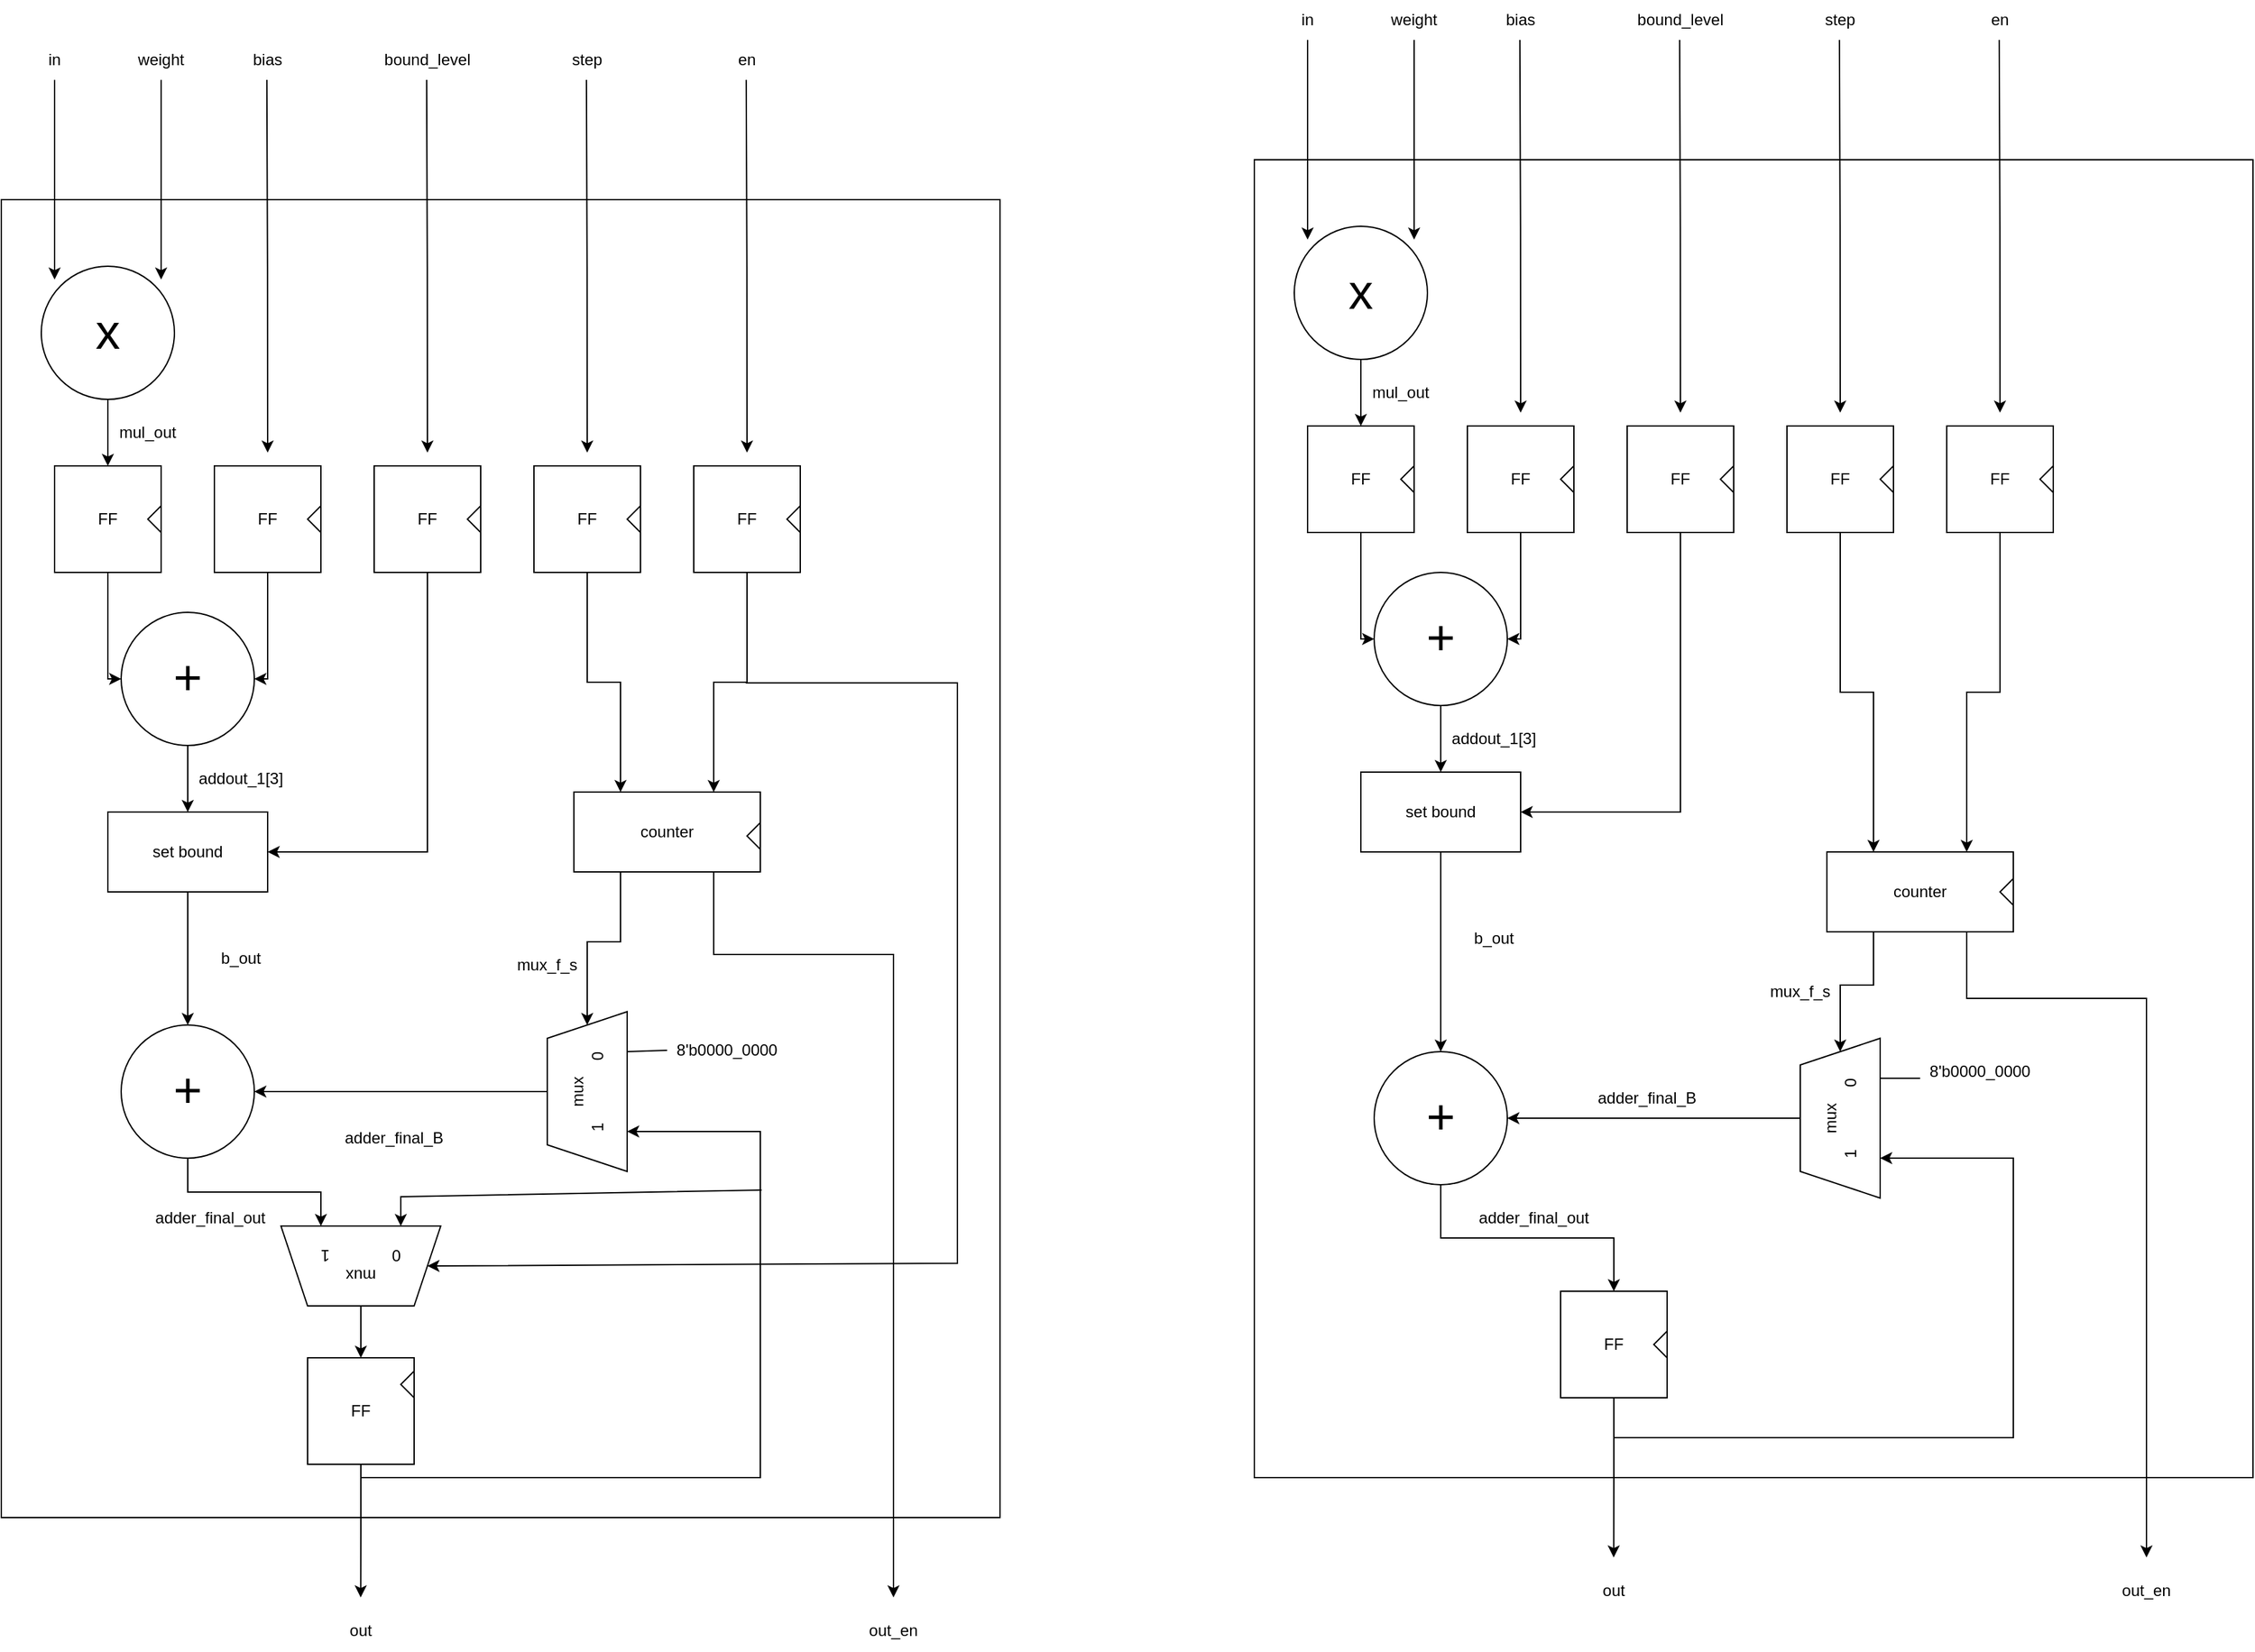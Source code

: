 <mxfile version="21.6.5" type="device">
  <diagram name="페이지-1" id="Xu6g0WvwmEnd_AgywDyM">
    <mxGraphModel dx="2021" dy="644" grid="0" gridSize="10" guides="1" tooltips="1" connect="1" arrows="1" fold="1" page="0" pageScale="1" pageWidth="827" pageHeight="1169" math="0" shadow="0">
      <root>
        <mxCell id="0" />
        <mxCell id="1" parent="0" />
        <mxCell id="hL0enE2Cc48wqUUCuK2n-13" value="" style="rounded=0;whiteSpace=wrap;html=1;" parent="1" vertex="1">
          <mxGeometry x="220" y="150" width="750" height="990" as="geometry" />
        </mxCell>
        <mxCell id="hL0enE2Cc48wqUUCuK2n-2" value="in" style="text;html=1;strokeColor=none;fillColor=none;align=center;verticalAlign=middle;whiteSpace=wrap;rounded=0;" parent="1" vertex="1">
          <mxGeometry x="230" y="30" width="60" height="30" as="geometry" />
        </mxCell>
        <mxCell id="hL0enE2Cc48wqUUCuK2n-3" style="edgeStyle=orthogonalEdgeStyle;rounded=0;orthogonalLoop=1;jettySize=auto;html=1;exitX=0.5;exitY=1;exitDx=0;exitDy=0;" parent="1" source="hL0enE2Cc48wqUUCuK2n-4" edge="1">
          <mxGeometry relative="1" as="geometry">
            <mxPoint x="340" y="210" as="targetPoint" />
          </mxGeometry>
        </mxCell>
        <mxCell id="hL0enE2Cc48wqUUCuK2n-4" value="weight" style="text;html=1;strokeColor=none;fillColor=none;align=center;verticalAlign=middle;whiteSpace=wrap;rounded=0;" parent="1" vertex="1">
          <mxGeometry x="310" y="30" width="60" height="30" as="geometry" />
        </mxCell>
        <mxCell id="hL0enE2Cc48wqUUCuK2n-6" value="bias" style="text;html=1;strokeColor=none;fillColor=none;align=center;verticalAlign=middle;whiteSpace=wrap;rounded=0;" parent="1" vertex="1">
          <mxGeometry x="390" y="30" width="60" height="30" as="geometry" />
        </mxCell>
        <mxCell id="hL0enE2Cc48wqUUCuK2n-8" value="bound_level" style="text;html=1;strokeColor=none;fillColor=none;align=center;verticalAlign=middle;whiteSpace=wrap;rounded=0;" parent="1" vertex="1">
          <mxGeometry x="510" y="30" width="60" height="30" as="geometry" />
        </mxCell>
        <mxCell id="hL0enE2Cc48wqUUCuK2n-10" value="step" style="text;html=1;strokeColor=none;fillColor=none;align=center;verticalAlign=middle;whiteSpace=wrap;rounded=0;" parent="1" vertex="1">
          <mxGeometry x="630" y="30" width="60" height="30" as="geometry" />
        </mxCell>
        <mxCell id="hL0enE2Cc48wqUUCuK2n-12" value="en" style="text;html=1;strokeColor=none;fillColor=none;align=center;verticalAlign=middle;whiteSpace=wrap;rounded=0;" parent="1" vertex="1">
          <mxGeometry x="750" y="30" width="60" height="30" as="geometry" />
        </mxCell>
        <mxCell id="hL0enE2Cc48wqUUCuK2n-26" style="edgeStyle=orthogonalEdgeStyle;rounded=0;orthogonalLoop=1;jettySize=auto;html=1;exitX=0.5;exitY=1;exitDx=0;exitDy=0;entryX=0.5;entryY=0;entryDx=0;entryDy=0;" parent="1" source="hL0enE2Cc48wqUUCuK2n-14" target="hL0enE2Cc48wqUUCuK2n-16" edge="1">
          <mxGeometry relative="1" as="geometry" />
        </mxCell>
        <mxCell id="hL0enE2Cc48wqUUCuK2n-14" value="x" style="ellipse;whiteSpace=wrap;html=1;aspect=fixed;fontSize=37;" parent="1" vertex="1">
          <mxGeometry x="250" y="200" width="100" height="100" as="geometry" />
        </mxCell>
        <mxCell id="hL0enE2Cc48wqUUCuK2n-15" style="edgeStyle=orthogonalEdgeStyle;rounded=0;orthogonalLoop=1;jettySize=auto;html=1;exitX=0.5;exitY=1;exitDx=0;exitDy=0;" parent="1" edge="1">
          <mxGeometry relative="1" as="geometry">
            <mxPoint x="260" y="210" as="targetPoint" />
            <mxPoint x="260" y="60" as="sourcePoint" />
          </mxGeometry>
        </mxCell>
        <mxCell id="hL0enE2Cc48wqUUCuK2n-28" style="edgeStyle=orthogonalEdgeStyle;rounded=0;orthogonalLoop=1;jettySize=auto;html=1;exitX=0.5;exitY=1;exitDx=0;exitDy=0;entryX=0;entryY=0.5;entryDx=0;entryDy=0;" parent="1" source="hL0enE2Cc48wqUUCuK2n-16" target="hL0enE2Cc48wqUUCuK2n-27" edge="1">
          <mxGeometry relative="1" as="geometry">
            <Array as="points">
              <mxPoint x="300" y="510" />
            </Array>
          </mxGeometry>
        </mxCell>
        <mxCell id="hL0enE2Cc48wqUUCuK2n-16" value="FF" style="rounded=0;whiteSpace=wrap;html=1;" parent="1" vertex="1">
          <mxGeometry x="260" y="350" width="80" height="80" as="geometry" />
        </mxCell>
        <mxCell id="hL0enE2Cc48wqUUCuK2n-29" style="edgeStyle=orthogonalEdgeStyle;rounded=0;orthogonalLoop=1;jettySize=auto;html=1;exitX=0.5;exitY=1;exitDx=0;exitDy=0;entryX=1;entryY=0.5;entryDx=0;entryDy=0;" parent="1" source="hL0enE2Cc48wqUUCuK2n-17" target="hL0enE2Cc48wqUUCuK2n-27" edge="1">
          <mxGeometry relative="1" as="geometry">
            <Array as="points">
              <mxPoint x="420" y="510" />
            </Array>
          </mxGeometry>
        </mxCell>
        <mxCell id="hL0enE2Cc48wqUUCuK2n-17" value="FF" style="rounded=0;whiteSpace=wrap;html=1;" parent="1" vertex="1">
          <mxGeometry x="380" y="350" width="80" height="80" as="geometry" />
        </mxCell>
        <mxCell id="hL0enE2Cc48wqUUCuK2n-35" style="edgeStyle=orthogonalEdgeStyle;rounded=0;orthogonalLoop=1;jettySize=auto;html=1;exitX=0.5;exitY=1;exitDx=0;exitDy=0;entryX=1;entryY=0.5;entryDx=0;entryDy=0;" parent="1" source="hL0enE2Cc48wqUUCuK2n-18" target="hL0enE2Cc48wqUUCuK2n-32" edge="1">
          <mxGeometry relative="1" as="geometry" />
        </mxCell>
        <mxCell id="hL0enE2Cc48wqUUCuK2n-18" value="FF" style="rounded=0;whiteSpace=wrap;html=1;" parent="1" vertex="1">
          <mxGeometry x="500" y="350" width="80" height="80" as="geometry" />
        </mxCell>
        <mxCell id="hL0enE2Cc48wqUUCuK2n-37" style="edgeStyle=orthogonalEdgeStyle;rounded=0;orthogonalLoop=1;jettySize=auto;html=1;entryX=0.25;entryY=0;entryDx=0;entryDy=0;" parent="1" source="hL0enE2Cc48wqUUCuK2n-19" target="hL0enE2Cc48wqUUCuK2n-36" edge="1">
          <mxGeometry relative="1" as="geometry" />
        </mxCell>
        <mxCell id="hL0enE2Cc48wqUUCuK2n-19" value="FF" style="rounded=0;whiteSpace=wrap;html=1;" parent="1" vertex="1">
          <mxGeometry x="620" y="350" width="80" height="80" as="geometry" />
        </mxCell>
        <mxCell id="hL0enE2Cc48wqUUCuK2n-38" style="edgeStyle=orthogonalEdgeStyle;rounded=0;orthogonalLoop=1;jettySize=auto;html=1;entryX=0.75;entryY=0;entryDx=0;entryDy=0;" parent="1" source="hL0enE2Cc48wqUUCuK2n-20" target="hL0enE2Cc48wqUUCuK2n-36" edge="1">
          <mxGeometry relative="1" as="geometry" />
        </mxCell>
        <mxCell id="hL0enE2Cc48wqUUCuK2n-20" value="FF" style="rounded=0;whiteSpace=wrap;html=1;" parent="1" vertex="1">
          <mxGeometry x="740" y="350" width="80" height="80" as="geometry" />
        </mxCell>
        <mxCell id="hL0enE2Cc48wqUUCuK2n-21" style="edgeStyle=orthogonalEdgeStyle;rounded=0;orthogonalLoop=1;jettySize=auto;html=1;exitX=0.5;exitY=1;exitDx=0;exitDy=0;" parent="1" edge="1">
          <mxGeometry relative="1" as="geometry">
            <mxPoint x="420" y="340" as="targetPoint" />
            <mxPoint x="419.41" y="60" as="sourcePoint" />
          </mxGeometry>
        </mxCell>
        <mxCell id="hL0enE2Cc48wqUUCuK2n-23" style="edgeStyle=orthogonalEdgeStyle;rounded=0;orthogonalLoop=1;jettySize=auto;html=1;exitX=0.5;exitY=1;exitDx=0;exitDy=0;" parent="1" edge="1">
          <mxGeometry relative="1" as="geometry">
            <mxPoint x="540" y="340" as="targetPoint" />
            <mxPoint x="539.41" y="60" as="sourcePoint" />
          </mxGeometry>
        </mxCell>
        <mxCell id="hL0enE2Cc48wqUUCuK2n-24" style="edgeStyle=orthogonalEdgeStyle;rounded=0;orthogonalLoop=1;jettySize=auto;html=1;exitX=0.5;exitY=1;exitDx=0;exitDy=0;" parent="1" edge="1">
          <mxGeometry relative="1" as="geometry">
            <mxPoint x="660" y="340" as="targetPoint" />
            <mxPoint x="659.41" y="60" as="sourcePoint" />
          </mxGeometry>
        </mxCell>
        <mxCell id="hL0enE2Cc48wqUUCuK2n-25" style="edgeStyle=orthogonalEdgeStyle;rounded=0;orthogonalLoop=1;jettySize=auto;html=1;exitX=0.5;exitY=1;exitDx=0;exitDy=0;" parent="1" edge="1">
          <mxGeometry relative="1" as="geometry">
            <mxPoint x="780" y="340" as="targetPoint" />
            <mxPoint x="779.41" y="60" as="sourcePoint" />
          </mxGeometry>
        </mxCell>
        <mxCell id="hL0enE2Cc48wqUUCuK2n-33" style="edgeStyle=orthogonalEdgeStyle;rounded=0;orthogonalLoop=1;jettySize=auto;html=1;exitX=0.5;exitY=1;exitDx=0;exitDy=0;entryX=0.5;entryY=0;entryDx=0;entryDy=0;" parent="1" source="hL0enE2Cc48wqUUCuK2n-27" target="hL0enE2Cc48wqUUCuK2n-32" edge="1">
          <mxGeometry relative="1" as="geometry" />
        </mxCell>
        <mxCell id="hL0enE2Cc48wqUUCuK2n-27" value="+" style="ellipse;whiteSpace=wrap;html=1;aspect=fixed;fontSize=37;" parent="1" vertex="1">
          <mxGeometry x="310" y="460" width="100" height="100" as="geometry" />
        </mxCell>
        <mxCell id="hL0enE2Cc48wqUUCuK2n-60" style="edgeStyle=orthogonalEdgeStyle;rounded=0;orthogonalLoop=1;jettySize=auto;html=1;exitX=0.5;exitY=1;exitDx=0;exitDy=0;entryX=0.5;entryY=0;entryDx=0;entryDy=0;" parent="1" source="hL0enE2Cc48wqUUCuK2n-32" target="hL0enE2Cc48wqUUCuK2n-59" edge="1">
          <mxGeometry relative="1" as="geometry" />
        </mxCell>
        <mxCell id="hL0enE2Cc48wqUUCuK2n-32" value="set bound" style="rounded=0;whiteSpace=wrap;html=1;" parent="1" vertex="1">
          <mxGeometry x="300" y="610" width="120" height="60" as="geometry" />
        </mxCell>
        <mxCell id="hL0enE2Cc48wqUUCuK2n-34" value="addout_1[3]" style="text;html=1;strokeColor=none;fillColor=none;align=center;verticalAlign=middle;whiteSpace=wrap;rounded=0;" parent="1" vertex="1">
          <mxGeometry x="370" y="570" width="60" height="30" as="geometry" />
        </mxCell>
        <mxCell id="hL0enE2Cc48wqUUCuK2n-41" style="edgeStyle=orthogonalEdgeStyle;rounded=0;orthogonalLoop=1;jettySize=auto;html=1;exitX=0.25;exitY=1;exitDx=0;exitDy=0;entryX=1;entryY=0.5;entryDx=0;entryDy=0;" parent="1" source="hL0enE2Cc48wqUUCuK2n-36" target="hL0enE2Cc48wqUUCuK2n-40" edge="1">
          <mxGeometry relative="1" as="geometry" />
        </mxCell>
        <mxCell id="hL0enE2Cc48wqUUCuK2n-47" style="edgeStyle=orthogonalEdgeStyle;rounded=0;orthogonalLoop=1;jettySize=auto;html=1;exitX=0.75;exitY=1;exitDx=0;exitDy=0;" parent="1" source="hL0enE2Cc48wqUUCuK2n-36" edge="1">
          <mxGeometry relative="1" as="geometry">
            <mxPoint x="890" y="1200" as="targetPoint" />
            <Array as="points">
              <mxPoint x="755" y="780" />
              <mxPoint x="890" y="780" />
            </Array>
          </mxGeometry>
        </mxCell>
        <mxCell id="hL0enE2Cc48wqUUCuK2n-36" value="counter" style="rounded=0;whiteSpace=wrap;html=1;" parent="1" vertex="1">
          <mxGeometry x="650" y="670" width="140" height="60" as="geometry" />
        </mxCell>
        <mxCell id="hL0enE2Cc48wqUUCuK2n-61" style="edgeStyle=orthogonalEdgeStyle;rounded=0;orthogonalLoop=1;jettySize=auto;html=1;exitX=0.5;exitY=0;exitDx=0;exitDy=0;entryX=1;entryY=0.5;entryDx=0;entryDy=0;" parent="1" source="hL0enE2Cc48wqUUCuK2n-40" target="hL0enE2Cc48wqUUCuK2n-59" edge="1">
          <mxGeometry relative="1" as="geometry" />
        </mxCell>
        <mxCell id="hL0enE2Cc48wqUUCuK2n-40" value="mux&lt;br&gt;1&amp;nbsp; &amp;nbsp; &amp;nbsp; &amp;nbsp; &amp;nbsp; &amp;nbsp; &amp;nbsp; 0" style="shape=trapezoid;perimeter=trapezoidPerimeter;whiteSpace=wrap;html=1;fixedSize=1;rotation=-90;" parent="1" vertex="1">
          <mxGeometry x="600" y="840" width="120" height="60" as="geometry" />
        </mxCell>
        <mxCell id="hL0enE2Cc48wqUUCuK2n-42" value="mux_f_s" style="text;html=1;strokeColor=none;fillColor=none;align=center;verticalAlign=middle;whiteSpace=wrap;rounded=0;" parent="1" vertex="1">
          <mxGeometry x="600" y="760" width="60" height="30" as="geometry" />
        </mxCell>
        <mxCell id="hL0enE2Cc48wqUUCuK2n-44" value="" style="endArrow=none;html=1;rounded=0;exitX=0.75;exitY=1;exitDx=0;exitDy=0;" parent="1" source="hL0enE2Cc48wqUUCuK2n-40" edge="1">
          <mxGeometry width="50" height="50" relative="1" as="geometry">
            <mxPoint x="580" y="880" as="sourcePoint" />
            <mxPoint x="720" y="840" as="targetPoint" />
          </mxGeometry>
        </mxCell>
        <mxCell id="hL0enE2Cc48wqUUCuK2n-45" value="8&#39;b0000_0000" style="text;html=1;strokeColor=none;fillColor=none;align=center;verticalAlign=middle;whiteSpace=wrap;rounded=0;" parent="1" vertex="1">
          <mxGeometry x="720" y="820" width="90" height="30" as="geometry" />
        </mxCell>
        <mxCell id="hL0enE2Cc48wqUUCuK2n-49" value="" style="triangle;whiteSpace=wrap;html=1;rotation=-180;" parent="1" vertex="1">
          <mxGeometry x="330" y="380" width="10" height="20" as="geometry" />
        </mxCell>
        <mxCell id="hL0enE2Cc48wqUUCuK2n-50" value="" style="triangle;whiteSpace=wrap;html=1;rotation=-180;" parent="1" vertex="1">
          <mxGeometry x="450" y="380" width="10" height="20" as="geometry" />
        </mxCell>
        <mxCell id="hL0enE2Cc48wqUUCuK2n-51" value="" style="triangle;whiteSpace=wrap;html=1;rotation=-180;" parent="1" vertex="1">
          <mxGeometry x="570" y="380" width="10" height="20" as="geometry" />
        </mxCell>
        <mxCell id="hL0enE2Cc48wqUUCuK2n-52" value="" style="triangle;whiteSpace=wrap;html=1;rotation=-180;" parent="1" vertex="1">
          <mxGeometry x="690" y="380" width="10" height="20" as="geometry" />
        </mxCell>
        <mxCell id="hL0enE2Cc48wqUUCuK2n-55" value="" style="triangle;whiteSpace=wrap;html=1;rotation=-180;" parent="1" vertex="1">
          <mxGeometry x="810" y="380" width="10" height="20" as="geometry" />
        </mxCell>
        <mxCell id="hL0enE2Cc48wqUUCuK2n-57" value="" style="triangle;whiteSpace=wrap;html=1;rotation=-180;" parent="1" vertex="1">
          <mxGeometry x="780" y="690" width="10" height="20" as="geometry" />
        </mxCell>
        <mxCell id="hL0enE2Cc48wqUUCuK2n-65" style="edgeStyle=orthogonalEdgeStyle;rounded=0;orthogonalLoop=1;jettySize=auto;html=1;exitX=0.5;exitY=1;exitDx=0;exitDy=0;entryX=0.5;entryY=0;entryDx=0;entryDy=0;" parent="1" source="hL0enE2Cc48wqUUCuK2n-59" target="hL0enE2Cc48wqUUCuK2n-64" edge="1">
          <mxGeometry relative="1" as="geometry" />
        </mxCell>
        <mxCell id="hL0enE2Cc48wqUUCuK2n-59" value="+" style="ellipse;whiteSpace=wrap;html=1;aspect=fixed;fontSize=37;" parent="1" vertex="1">
          <mxGeometry x="310" y="820" width="100" height="100" as="geometry" />
        </mxCell>
        <mxCell id="hL0enE2Cc48wqUUCuK2n-62" value="b_out" style="text;html=1;strokeColor=none;fillColor=none;align=center;verticalAlign=middle;whiteSpace=wrap;rounded=0;" parent="1" vertex="1">
          <mxGeometry x="370" y="720" width="60" height="30" as="geometry" />
        </mxCell>
        <mxCell id="hL0enE2Cc48wqUUCuK2n-63" value="adder_final_B" style="text;html=1;strokeColor=none;fillColor=none;align=center;verticalAlign=middle;whiteSpace=wrap;rounded=0;" parent="1" vertex="1">
          <mxGeometry x="470" y="840" width="90" height="30" as="geometry" />
        </mxCell>
        <mxCell id="hL0enE2Cc48wqUUCuK2n-67" style="edgeStyle=orthogonalEdgeStyle;rounded=0;orthogonalLoop=1;jettySize=auto;html=1;exitX=0.5;exitY=1;exitDx=0;exitDy=0;" parent="1" source="hL0enE2Cc48wqUUCuK2n-64" edge="1">
          <mxGeometry relative="1" as="geometry">
            <mxPoint x="489.882" y="1200" as="targetPoint" />
          </mxGeometry>
        </mxCell>
        <mxCell id="hL0enE2Cc48wqUUCuK2n-64" value="FF" style="rounded=0;whiteSpace=wrap;html=1;" parent="1" vertex="1">
          <mxGeometry x="450" y="1000" width="80" height="80" as="geometry" />
        </mxCell>
        <mxCell id="hL0enE2Cc48wqUUCuK2n-66" value="adder_final_out" style="text;html=1;strokeColor=none;fillColor=none;align=center;verticalAlign=middle;whiteSpace=wrap;rounded=0;" parent="1" vertex="1">
          <mxGeometry x="390" y="930" width="80" height="30" as="geometry" />
        </mxCell>
        <mxCell id="hL0enE2Cc48wqUUCuK2n-69" value="" style="endArrow=classic;html=1;rounded=0;entryX=0.25;entryY=1;entryDx=0;entryDy=0;" parent="1" target="hL0enE2Cc48wqUUCuK2n-40" edge="1">
          <mxGeometry width="50" height="50" relative="1" as="geometry">
            <mxPoint x="490" y="1110" as="sourcePoint" />
            <mxPoint x="630" y="950" as="targetPoint" />
            <Array as="points">
              <mxPoint x="790" y="1110" />
              <mxPoint x="790" y="900" />
            </Array>
          </mxGeometry>
        </mxCell>
        <mxCell id="hL0enE2Cc48wqUUCuK2n-70" value="out" style="text;html=1;strokeColor=none;fillColor=none;align=center;verticalAlign=middle;whiteSpace=wrap;rounded=0;" parent="1" vertex="1">
          <mxGeometry x="460" y="1210" width="60" height="30" as="geometry" />
        </mxCell>
        <mxCell id="hL0enE2Cc48wqUUCuK2n-71" value="out_en" style="text;html=1;strokeColor=none;fillColor=none;align=center;verticalAlign=middle;whiteSpace=wrap;rounded=0;" parent="1" vertex="1">
          <mxGeometry x="860" y="1210" width="60" height="30" as="geometry" />
        </mxCell>
        <mxCell id="hL0enE2Cc48wqUUCuK2n-72" value="" style="triangle;whiteSpace=wrap;html=1;rotation=-180;" parent="1" vertex="1">
          <mxGeometry x="520" y="1030" width="10" height="20" as="geometry" />
        </mxCell>
        <mxCell id="hL0enE2Cc48wqUUCuK2n-73" value="mul_out" style="text;html=1;strokeColor=none;fillColor=none;align=center;verticalAlign=middle;whiteSpace=wrap;rounded=0;" parent="1" vertex="1">
          <mxGeometry x="300" y="310" width="60" height="30" as="geometry" />
        </mxCell>
        <mxCell id="3Xo5tv-71KPwzLfjxiRY-1" value="" style="rounded=0;whiteSpace=wrap;html=1;fillColor=none;" parent="1" vertex="1">
          <mxGeometry x="-721" y="180" width="750" height="990" as="geometry" />
        </mxCell>
        <mxCell id="3Xo5tv-71KPwzLfjxiRY-2" value="in" style="text;html=1;strokeColor=none;fillColor=none;align=center;verticalAlign=middle;whiteSpace=wrap;rounded=0;" parent="1" vertex="1">
          <mxGeometry x="-711" y="60" width="60" height="30" as="geometry" />
        </mxCell>
        <mxCell id="3Xo5tv-71KPwzLfjxiRY-3" style="edgeStyle=orthogonalEdgeStyle;rounded=0;orthogonalLoop=1;jettySize=auto;html=1;exitX=0.5;exitY=1;exitDx=0;exitDy=0;" parent="1" source="3Xo5tv-71KPwzLfjxiRY-4" edge="1">
          <mxGeometry relative="1" as="geometry">
            <mxPoint x="-601" y="240" as="targetPoint" />
          </mxGeometry>
        </mxCell>
        <mxCell id="3Xo5tv-71KPwzLfjxiRY-4" value="weight" style="text;html=1;strokeColor=none;fillColor=none;align=center;verticalAlign=middle;whiteSpace=wrap;rounded=0;" parent="1" vertex="1">
          <mxGeometry x="-631" y="60" width="60" height="30" as="geometry" />
        </mxCell>
        <mxCell id="3Xo5tv-71KPwzLfjxiRY-5" value="bias" style="text;html=1;strokeColor=none;fillColor=none;align=center;verticalAlign=middle;whiteSpace=wrap;rounded=0;" parent="1" vertex="1">
          <mxGeometry x="-551" y="60" width="60" height="30" as="geometry" />
        </mxCell>
        <mxCell id="3Xo5tv-71KPwzLfjxiRY-6" value="bound_level" style="text;html=1;strokeColor=none;fillColor=none;align=center;verticalAlign=middle;whiteSpace=wrap;rounded=0;" parent="1" vertex="1">
          <mxGeometry x="-431" y="60" width="60" height="30" as="geometry" />
        </mxCell>
        <mxCell id="3Xo5tv-71KPwzLfjxiRY-7" value="step" style="text;html=1;strokeColor=none;fillColor=none;align=center;verticalAlign=middle;whiteSpace=wrap;rounded=0;" parent="1" vertex="1">
          <mxGeometry x="-311" y="60" width="60" height="30" as="geometry" />
        </mxCell>
        <mxCell id="3Xo5tv-71KPwzLfjxiRY-8" value="en" style="text;html=1;strokeColor=none;fillColor=none;align=center;verticalAlign=middle;whiteSpace=wrap;rounded=0;" parent="1" vertex="1">
          <mxGeometry x="-191" y="60" width="60" height="30" as="geometry" />
        </mxCell>
        <mxCell id="3Xo5tv-71KPwzLfjxiRY-9" style="edgeStyle=orthogonalEdgeStyle;rounded=0;orthogonalLoop=1;jettySize=auto;html=1;exitX=0.5;exitY=1;exitDx=0;exitDy=0;entryX=0.5;entryY=0;entryDx=0;entryDy=0;" parent="1" source="3Xo5tv-71KPwzLfjxiRY-10" target="3Xo5tv-71KPwzLfjxiRY-13" edge="1">
          <mxGeometry relative="1" as="geometry" />
        </mxCell>
        <mxCell id="3Xo5tv-71KPwzLfjxiRY-10" value="x" style="ellipse;whiteSpace=wrap;html=1;aspect=fixed;fontSize=37;" parent="1" vertex="1">
          <mxGeometry x="-691" y="230" width="100" height="100" as="geometry" />
        </mxCell>
        <mxCell id="3Xo5tv-71KPwzLfjxiRY-11" style="edgeStyle=orthogonalEdgeStyle;rounded=0;orthogonalLoop=1;jettySize=auto;html=1;exitX=0.5;exitY=1;exitDx=0;exitDy=0;" parent="1" edge="1">
          <mxGeometry relative="1" as="geometry">
            <mxPoint x="-681" y="240" as="targetPoint" />
            <mxPoint x="-681" y="90" as="sourcePoint" />
          </mxGeometry>
        </mxCell>
        <mxCell id="3Xo5tv-71KPwzLfjxiRY-12" style="edgeStyle=orthogonalEdgeStyle;rounded=0;orthogonalLoop=1;jettySize=auto;html=1;exitX=0.5;exitY=1;exitDx=0;exitDy=0;entryX=0;entryY=0.5;entryDx=0;entryDy=0;" parent="1" source="3Xo5tv-71KPwzLfjxiRY-13" target="3Xo5tv-71KPwzLfjxiRY-27" edge="1">
          <mxGeometry relative="1" as="geometry">
            <Array as="points">
              <mxPoint x="-641" y="540" />
            </Array>
          </mxGeometry>
        </mxCell>
        <mxCell id="3Xo5tv-71KPwzLfjxiRY-13" value="FF" style="rounded=0;whiteSpace=wrap;html=1;" parent="1" vertex="1">
          <mxGeometry x="-681" y="380" width="80" height="80" as="geometry" />
        </mxCell>
        <mxCell id="3Xo5tv-71KPwzLfjxiRY-14" style="edgeStyle=orthogonalEdgeStyle;rounded=0;orthogonalLoop=1;jettySize=auto;html=1;exitX=0.5;exitY=1;exitDx=0;exitDy=0;entryX=1;entryY=0.5;entryDx=0;entryDy=0;" parent="1" source="3Xo5tv-71KPwzLfjxiRY-15" target="3Xo5tv-71KPwzLfjxiRY-27" edge="1">
          <mxGeometry relative="1" as="geometry">
            <Array as="points">
              <mxPoint x="-521" y="540" />
            </Array>
          </mxGeometry>
        </mxCell>
        <mxCell id="3Xo5tv-71KPwzLfjxiRY-15" value="FF" style="rounded=0;whiteSpace=wrap;html=1;" parent="1" vertex="1">
          <mxGeometry x="-561" y="380" width="80" height="80" as="geometry" />
        </mxCell>
        <mxCell id="3Xo5tv-71KPwzLfjxiRY-16" style="edgeStyle=orthogonalEdgeStyle;rounded=0;orthogonalLoop=1;jettySize=auto;html=1;exitX=0.5;exitY=1;exitDx=0;exitDy=0;entryX=1;entryY=0.5;entryDx=0;entryDy=0;" parent="1" source="3Xo5tv-71KPwzLfjxiRY-17" target="3Xo5tv-71KPwzLfjxiRY-29" edge="1">
          <mxGeometry relative="1" as="geometry" />
        </mxCell>
        <mxCell id="3Xo5tv-71KPwzLfjxiRY-17" value="FF" style="rounded=0;whiteSpace=wrap;html=1;" parent="1" vertex="1">
          <mxGeometry x="-441" y="380" width="80" height="80" as="geometry" />
        </mxCell>
        <mxCell id="3Xo5tv-71KPwzLfjxiRY-18" style="edgeStyle=orthogonalEdgeStyle;rounded=0;orthogonalLoop=1;jettySize=auto;html=1;entryX=0.25;entryY=0;entryDx=0;entryDy=0;" parent="1" source="3Xo5tv-71KPwzLfjxiRY-19" target="3Xo5tv-71KPwzLfjxiRY-33" edge="1">
          <mxGeometry relative="1" as="geometry" />
        </mxCell>
        <mxCell id="3Xo5tv-71KPwzLfjxiRY-19" value="FF" style="rounded=0;whiteSpace=wrap;html=1;" parent="1" vertex="1">
          <mxGeometry x="-321" y="380" width="80" height="80" as="geometry" />
        </mxCell>
        <mxCell id="3Xo5tv-71KPwzLfjxiRY-20" style="edgeStyle=orthogonalEdgeStyle;rounded=0;orthogonalLoop=1;jettySize=auto;html=1;entryX=0.75;entryY=0;entryDx=0;entryDy=0;" parent="1" source="3Xo5tv-71KPwzLfjxiRY-21" target="3Xo5tv-71KPwzLfjxiRY-33" edge="1">
          <mxGeometry relative="1" as="geometry" />
        </mxCell>
        <mxCell id="3Xo5tv-71KPwzLfjxiRY-21" value="FF" style="rounded=0;whiteSpace=wrap;html=1;" parent="1" vertex="1">
          <mxGeometry x="-201" y="380" width="80" height="80" as="geometry" />
        </mxCell>
        <mxCell id="3Xo5tv-71KPwzLfjxiRY-22" style="edgeStyle=orthogonalEdgeStyle;rounded=0;orthogonalLoop=1;jettySize=auto;html=1;exitX=0.5;exitY=1;exitDx=0;exitDy=0;" parent="1" edge="1">
          <mxGeometry relative="1" as="geometry">
            <mxPoint x="-521" y="370" as="targetPoint" />
            <mxPoint x="-521.59" y="90" as="sourcePoint" />
          </mxGeometry>
        </mxCell>
        <mxCell id="3Xo5tv-71KPwzLfjxiRY-23" style="edgeStyle=orthogonalEdgeStyle;rounded=0;orthogonalLoop=1;jettySize=auto;html=1;exitX=0.5;exitY=1;exitDx=0;exitDy=0;" parent="1" edge="1">
          <mxGeometry relative="1" as="geometry">
            <mxPoint x="-401" y="370" as="targetPoint" />
            <mxPoint x="-401.59" y="90" as="sourcePoint" />
          </mxGeometry>
        </mxCell>
        <mxCell id="3Xo5tv-71KPwzLfjxiRY-24" style="edgeStyle=orthogonalEdgeStyle;rounded=0;orthogonalLoop=1;jettySize=auto;html=1;exitX=0.5;exitY=1;exitDx=0;exitDy=0;" parent="1" edge="1">
          <mxGeometry relative="1" as="geometry">
            <mxPoint x="-281" y="370" as="targetPoint" />
            <mxPoint x="-281.59" y="90" as="sourcePoint" />
          </mxGeometry>
        </mxCell>
        <mxCell id="3Xo5tv-71KPwzLfjxiRY-25" style="edgeStyle=orthogonalEdgeStyle;rounded=0;orthogonalLoop=1;jettySize=auto;html=1;exitX=0.5;exitY=1;exitDx=0;exitDy=0;" parent="1" edge="1">
          <mxGeometry relative="1" as="geometry">
            <mxPoint x="-161" y="370" as="targetPoint" />
            <mxPoint x="-161.59" y="90" as="sourcePoint" />
          </mxGeometry>
        </mxCell>
        <mxCell id="3Xo5tv-71KPwzLfjxiRY-26" style="edgeStyle=orthogonalEdgeStyle;rounded=0;orthogonalLoop=1;jettySize=auto;html=1;exitX=0.5;exitY=1;exitDx=0;exitDy=0;entryX=0.5;entryY=0;entryDx=0;entryDy=0;" parent="1" source="3Xo5tv-71KPwzLfjxiRY-27" target="3Xo5tv-71KPwzLfjxiRY-29" edge="1">
          <mxGeometry relative="1" as="geometry" />
        </mxCell>
        <mxCell id="3Xo5tv-71KPwzLfjxiRY-27" value="+" style="ellipse;whiteSpace=wrap;html=1;aspect=fixed;fontSize=37;" parent="1" vertex="1">
          <mxGeometry x="-631" y="490" width="100" height="100" as="geometry" />
        </mxCell>
        <mxCell id="3Xo5tv-71KPwzLfjxiRY-28" style="edgeStyle=orthogonalEdgeStyle;rounded=0;orthogonalLoop=1;jettySize=auto;html=1;exitX=0.5;exitY=1;exitDx=0;exitDy=0;entryX=0.5;entryY=0;entryDx=0;entryDy=0;" parent="1" source="3Xo5tv-71KPwzLfjxiRY-29" target="3Xo5tv-71KPwzLfjxiRY-46" edge="1">
          <mxGeometry relative="1" as="geometry" />
        </mxCell>
        <mxCell id="3Xo5tv-71KPwzLfjxiRY-29" value="set bound" style="rounded=0;whiteSpace=wrap;html=1;" parent="1" vertex="1">
          <mxGeometry x="-641" y="640" width="120" height="60" as="geometry" />
        </mxCell>
        <mxCell id="3Xo5tv-71KPwzLfjxiRY-30" value="addout_1[3]" style="text;html=1;strokeColor=none;fillColor=none;align=center;verticalAlign=middle;whiteSpace=wrap;rounded=0;" parent="1" vertex="1">
          <mxGeometry x="-571" y="600" width="60" height="30" as="geometry" />
        </mxCell>
        <mxCell id="3Xo5tv-71KPwzLfjxiRY-31" style="edgeStyle=orthogonalEdgeStyle;rounded=0;orthogonalLoop=1;jettySize=auto;html=1;exitX=0.25;exitY=1;exitDx=0;exitDy=0;entryX=1;entryY=0.5;entryDx=0;entryDy=0;" parent="1" source="3Xo5tv-71KPwzLfjxiRY-33" target="3Xo5tv-71KPwzLfjxiRY-35" edge="1">
          <mxGeometry relative="1" as="geometry" />
        </mxCell>
        <mxCell id="3Xo5tv-71KPwzLfjxiRY-32" style="edgeStyle=orthogonalEdgeStyle;rounded=0;orthogonalLoop=1;jettySize=auto;html=1;exitX=0.75;exitY=1;exitDx=0;exitDy=0;" parent="1" source="3Xo5tv-71KPwzLfjxiRY-33" edge="1">
          <mxGeometry relative="1" as="geometry">
            <mxPoint x="-51" y="1230" as="targetPoint" />
            <Array as="points">
              <mxPoint x="-186" y="747" />
              <mxPoint x="-51" y="747" />
            </Array>
          </mxGeometry>
        </mxCell>
        <mxCell id="3Xo5tv-71KPwzLfjxiRY-33" value="counter" style="rounded=0;whiteSpace=wrap;html=1;" parent="1" vertex="1">
          <mxGeometry x="-291" y="625" width="140" height="60" as="geometry" />
        </mxCell>
        <mxCell id="3Xo5tv-71KPwzLfjxiRY-34" style="edgeStyle=orthogonalEdgeStyle;rounded=0;orthogonalLoop=1;jettySize=auto;html=1;exitX=0.5;exitY=0;exitDx=0;exitDy=0;entryX=1;entryY=0.5;entryDx=0;entryDy=0;" parent="1" source="3Xo5tv-71KPwzLfjxiRY-35" target="3Xo5tv-71KPwzLfjxiRY-46" edge="1">
          <mxGeometry relative="1" as="geometry" />
        </mxCell>
        <mxCell id="3Xo5tv-71KPwzLfjxiRY-35" value="mux&lt;br&gt;1&amp;nbsp; &amp;nbsp; &amp;nbsp; &amp;nbsp; &amp;nbsp; &amp;nbsp; &amp;nbsp; 0" style="shape=trapezoid;perimeter=trapezoidPerimeter;whiteSpace=wrap;html=1;fixedSize=1;rotation=-90;" parent="1" vertex="1">
          <mxGeometry x="-341" y="820" width="120" height="60" as="geometry" />
        </mxCell>
        <mxCell id="3Xo5tv-71KPwzLfjxiRY-36" value="mux_f_s" style="text;html=1;strokeColor=none;fillColor=none;align=center;verticalAlign=middle;whiteSpace=wrap;rounded=0;" parent="1" vertex="1">
          <mxGeometry x="-341" y="740" width="60" height="30" as="geometry" />
        </mxCell>
        <mxCell id="3Xo5tv-71KPwzLfjxiRY-37" value="" style="endArrow=none;html=1;rounded=0;exitX=0.75;exitY=1;exitDx=0;exitDy=0;entryX=0;entryY=0.5;entryDx=0;entryDy=0;" parent="1" source="3Xo5tv-71KPwzLfjxiRY-35" target="3Xo5tv-71KPwzLfjxiRY-38" edge="1">
          <mxGeometry width="50" height="50" relative="1" as="geometry">
            <mxPoint x="-361" y="910" as="sourcePoint" />
            <mxPoint x="-221" y="870" as="targetPoint" />
          </mxGeometry>
        </mxCell>
        <mxCell id="3Xo5tv-71KPwzLfjxiRY-38" value="8&#39;b0000_0000" style="text;html=1;strokeColor=none;fillColor=none;align=center;verticalAlign=middle;whiteSpace=wrap;rounded=0;" parent="1" vertex="1">
          <mxGeometry x="-221" y="804" width="90" height="30" as="geometry" />
        </mxCell>
        <mxCell id="3Xo5tv-71KPwzLfjxiRY-39" value="" style="triangle;whiteSpace=wrap;html=1;rotation=-180;" parent="1" vertex="1">
          <mxGeometry x="-611" y="410" width="10" height="20" as="geometry" />
        </mxCell>
        <mxCell id="3Xo5tv-71KPwzLfjxiRY-40" value="" style="triangle;whiteSpace=wrap;html=1;rotation=-180;" parent="1" vertex="1">
          <mxGeometry x="-491" y="410" width="10" height="20" as="geometry" />
        </mxCell>
        <mxCell id="3Xo5tv-71KPwzLfjxiRY-41" value="" style="triangle;whiteSpace=wrap;html=1;rotation=-180;" parent="1" vertex="1">
          <mxGeometry x="-371" y="410" width="10" height="20" as="geometry" />
        </mxCell>
        <mxCell id="3Xo5tv-71KPwzLfjxiRY-42" value="" style="triangle;whiteSpace=wrap;html=1;rotation=-180;" parent="1" vertex="1">
          <mxGeometry x="-251" y="410" width="10" height="20" as="geometry" />
        </mxCell>
        <mxCell id="3Xo5tv-71KPwzLfjxiRY-43" value="" style="triangle;whiteSpace=wrap;html=1;rotation=-180;" parent="1" vertex="1">
          <mxGeometry x="-131" y="410" width="10" height="20" as="geometry" />
        </mxCell>
        <mxCell id="3Xo5tv-71KPwzLfjxiRY-44" value="" style="triangle;whiteSpace=wrap;html=1;rotation=-180;" parent="1" vertex="1">
          <mxGeometry x="-161" y="648" width="10" height="20" as="geometry" />
        </mxCell>
        <mxCell id="3Xo5tv-71KPwzLfjxiRY-45" style="edgeStyle=orthogonalEdgeStyle;rounded=0;orthogonalLoop=1;jettySize=auto;html=1;exitX=0.5;exitY=1;exitDx=0;exitDy=0;entryX=0.75;entryY=1;entryDx=0;entryDy=0;" parent="1" source="3Xo5tv-71KPwzLfjxiRY-46" target="3Xo5tv-71KPwzLfjxiRY-57" edge="1">
          <mxGeometry relative="1" as="geometry">
            <mxPoint x="-459" y="1000" as="targetPoint" />
          </mxGeometry>
        </mxCell>
        <mxCell id="3Xo5tv-71KPwzLfjxiRY-46" value="+" style="ellipse;whiteSpace=wrap;html=1;aspect=fixed;fontSize=37;" parent="1" vertex="1">
          <mxGeometry x="-631" y="800" width="100" height="100" as="geometry" />
        </mxCell>
        <mxCell id="3Xo5tv-71KPwzLfjxiRY-47" value="b_out" style="text;html=1;strokeColor=none;fillColor=none;align=center;verticalAlign=middle;whiteSpace=wrap;rounded=0;" parent="1" vertex="1">
          <mxGeometry x="-571" y="735" width="60" height="30" as="geometry" />
        </mxCell>
        <mxCell id="3Xo5tv-71KPwzLfjxiRY-48" value="adder_final_B" style="text;html=1;strokeColor=none;fillColor=none;align=center;verticalAlign=middle;whiteSpace=wrap;rounded=0;" parent="1" vertex="1">
          <mxGeometry x="-471" y="870" width="90" height="30" as="geometry" />
        </mxCell>
        <mxCell id="3Xo5tv-71KPwzLfjxiRY-49" style="edgeStyle=orthogonalEdgeStyle;rounded=0;orthogonalLoop=1;jettySize=auto;html=1;exitX=0.5;exitY=1;exitDx=0;exitDy=0;" parent="1" source="3Xo5tv-71KPwzLfjxiRY-50" edge="1">
          <mxGeometry relative="1" as="geometry">
            <mxPoint x="-451.118" y="1230" as="targetPoint" />
          </mxGeometry>
        </mxCell>
        <mxCell id="3Xo5tv-71KPwzLfjxiRY-50" value="FF" style="rounded=0;whiteSpace=wrap;html=1;" parent="1" vertex="1">
          <mxGeometry x="-491" y="1050" width="80" height="80" as="geometry" />
        </mxCell>
        <mxCell id="3Xo5tv-71KPwzLfjxiRY-51" value="adder_final_out" style="text;html=1;strokeColor=none;fillColor=none;align=center;verticalAlign=middle;whiteSpace=wrap;rounded=0;" parent="1" vertex="1">
          <mxGeometry x="-604" y="930" width="80" height="30" as="geometry" />
        </mxCell>
        <mxCell id="3Xo5tv-71KPwzLfjxiRY-52" value="" style="endArrow=classic;html=1;rounded=0;entryX=0.25;entryY=1;entryDx=0;entryDy=0;" parent="1" target="3Xo5tv-71KPwzLfjxiRY-35" edge="1">
          <mxGeometry width="50" height="50" relative="1" as="geometry">
            <mxPoint x="-451" y="1140" as="sourcePoint" />
            <mxPoint x="-311" y="980" as="targetPoint" />
            <Array as="points">
              <mxPoint x="-151" y="1140" />
              <mxPoint x="-151" y="880" />
            </Array>
          </mxGeometry>
        </mxCell>
        <mxCell id="3Xo5tv-71KPwzLfjxiRY-53" value="out" style="text;html=1;strokeColor=none;fillColor=none;align=center;verticalAlign=middle;whiteSpace=wrap;rounded=0;" parent="1" vertex="1">
          <mxGeometry x="-481" y="1240" width="60" height="30" as="geometry" />
        </mxCell>
        <mxCell id="3Xo5tv-71KPwzLfjxiRY-54" value="out_en" style="text;html=1;strokeColor=none;fillColor=none;align=center;verticalAlign=middle;whiteSpace=wrap;rounded=0;" parent="1" vertex="1">
          <mxGeometry x="-81" y="1240" width="60" height="30" as="geometry" />
        </mxCell>
        <mxCell id="3Xo5tv-71KPwzLfjxiRY-55" value="" style="triangle;whiteSpace=wrap;html=1;rotation=-180;" parent="1" vertex="1">
          <mxGeometry x="-421" y="1060" width="10" height="20" as="geometry" />
        </mxCell>
        <mxCell id="3Xo5tv-71KPwzLfjxiRY-56" value="mul_out" style="text;html=1;strokeColor=none;fillColor=none;align=center;verticalAlign=middle;whiteSpace=wrap;rounded=0;" parent="1" vertex="1">
          <mxGeometry x="-641" y="340" width="60" height="30" as="geometry" />
        </mxCell>
        <mxCell id="3Xo5tv-71KPwzLfjxiRY-61" style="edgeStyle=orthogonalEdgeStyle;rounded=0;orthogonalLoop=1;jettySize=auto;html=1;entryX=0.5;entryY=0;entryDx=0;entryDy=0;" parent="1" source="3Xo5tv-71KPwzLfjxiRY-57" target="3Xo5tv-71KPwzLfjxiRY-50" edge="1">
          <mxGeometry relative="1" as="geometry" />
        </mxCell>
        <mxCell id="3Xo5tv-71KPwzLfjxiRY-57" value="mux&lt;br&gt;0&amp;nbsp; &amp;nbsp; &amp;nbsp; &amp;nbsp; &amp;nbsp; &amp;nbsp; &amp;nbsp; 1" style="shape=trapezoid;perimeter=trapezoidPerimeter;whiteSpace=wrap;html=1;fixedSize=1;rotation=-180;" parent="1" vertex="1">
          <mxGeometry x="-511" y="951" width="120" height="60" as="geometry" />
        </mxCell>
        <mxCell id="3Xo5tv-71KPwzLfjxiRY-63" value="" style="endArrow=classic;html=1;rounded=0;entryX=0.25;entryY=1;entryDx=0;entryDy=0;" parent="1" target="3Xo5tv-71KPwzLfjxiRY-57" edge="1">
          <mxGeometry width="50" height="50" relative="1" as="geometry">
            <mxPoint x="-150" y="924" as="sourcePoint" />
            <mxPoint x="-5" y="636" as="targetPoint" />
            <Array as="points">
              <mxPoint x="-421" y="929" />
            </Array>
          </mxGeometry>
        </mxCell>
        <mxCell id="t28WH6mmnqnLkBQM-FgU-1" value="" style="endArrow=classic;html=1;rounded=0;entryX=0;entryY=0.5;entryDx=0;entryDy=0;" edge="1" parent="1" target="3Xo5tv-71KPwzLfjxiRY-57">
          <mxGeometry width="50" height="50" relative="1" as="geometry">
            <mxPoint x="-162" y="543" as="sourcePoint" />
            <mxPoint x="-75" y="719" as="targetPoint" />
            <Array as="points">
              <mxPoint x="-3" y="543" />
              <mxPoint x="-3" y="979" />
            </Array>
          </mxGeometry>
        </mxCell>
      </root>
    </mxGraphModel>
  </diagram>
</mxfile>
